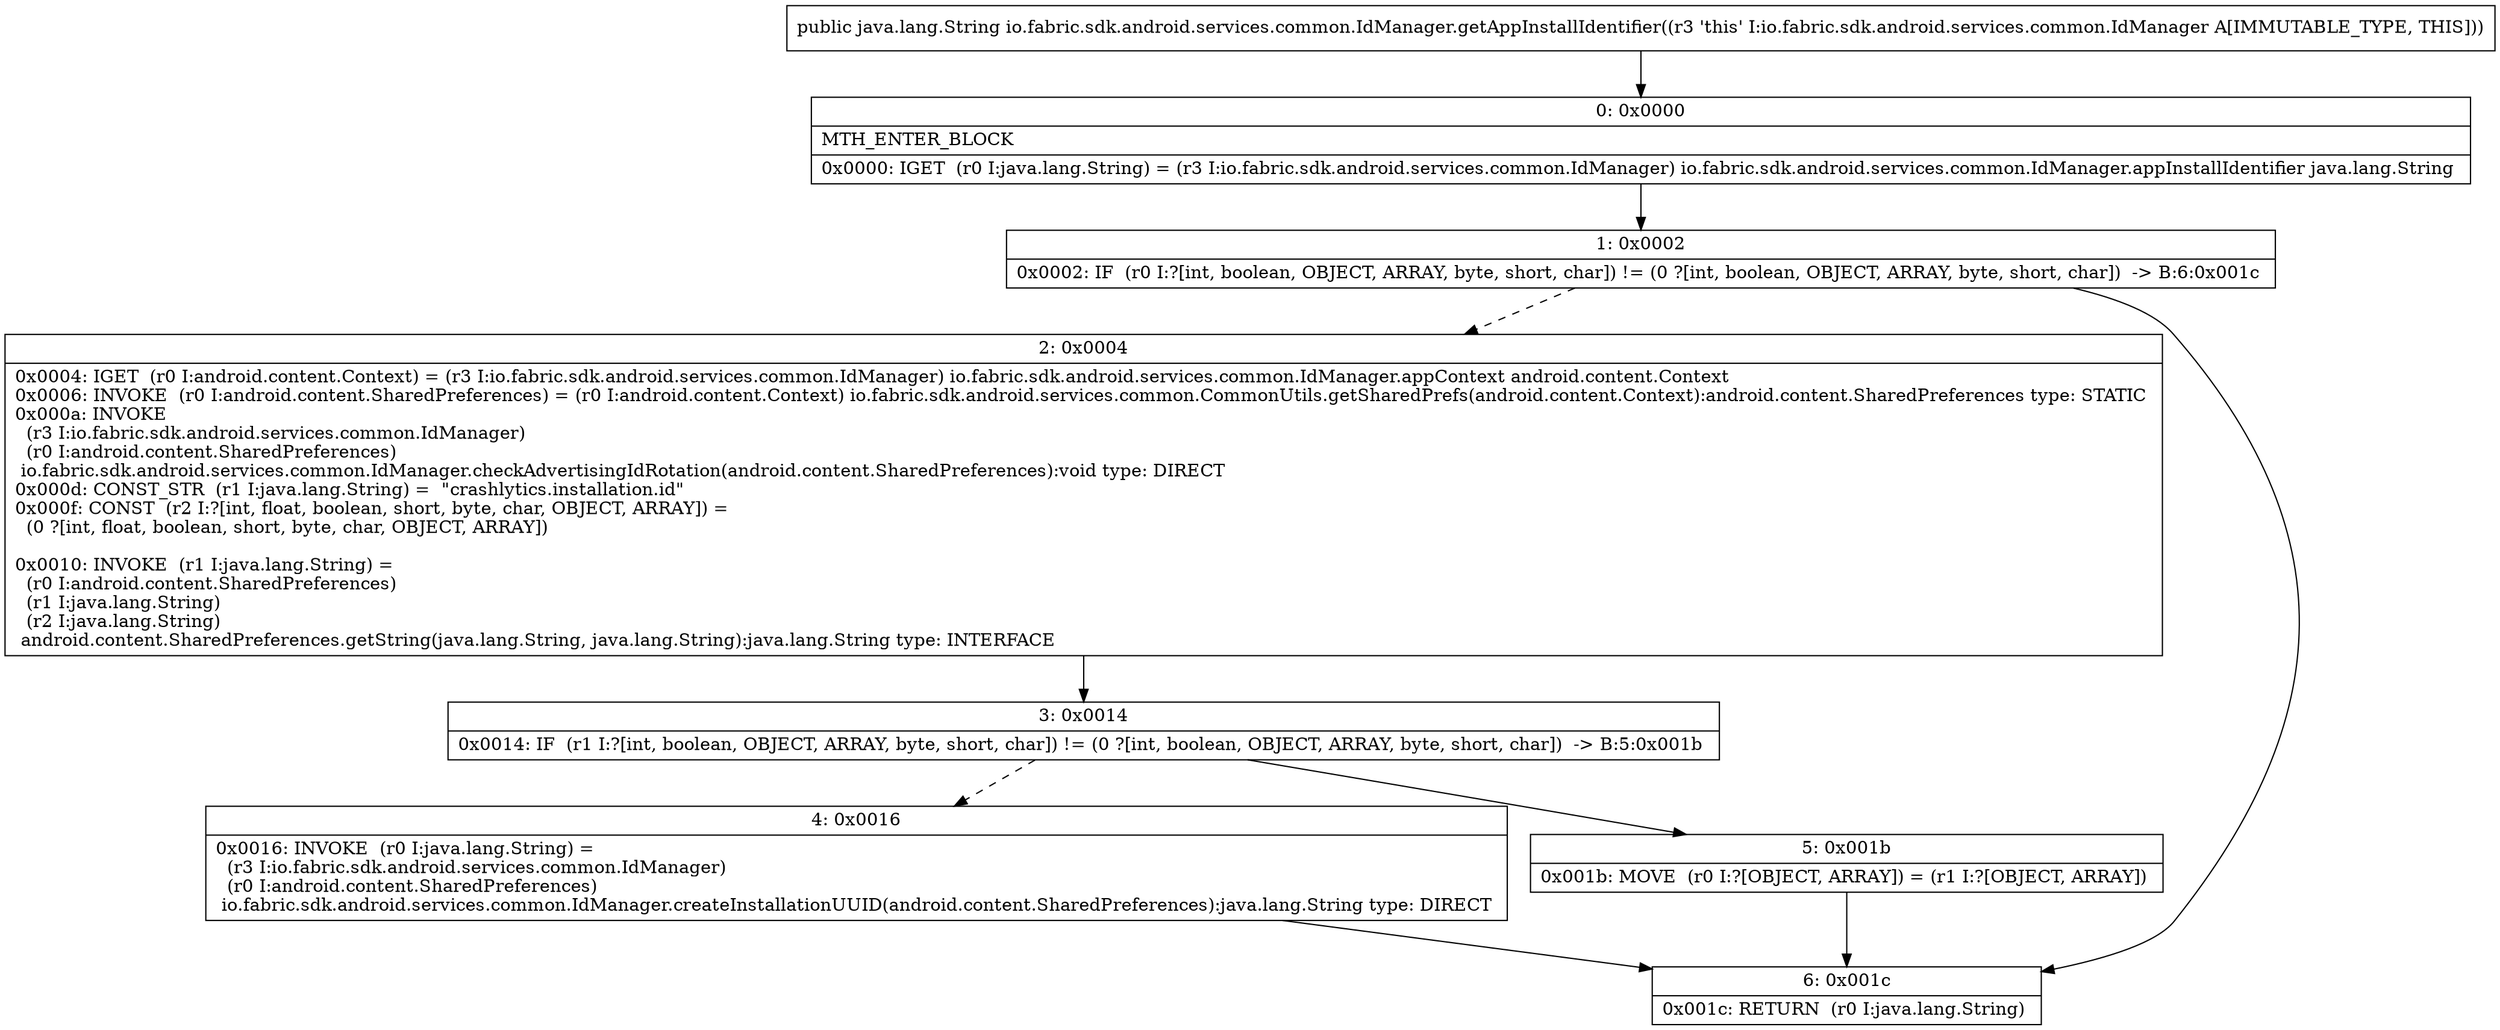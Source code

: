 digraph "CFG forio.fabric.sdk.android.services.common.IdManager.getAppInstallIdentifier()Ljava\/lang\/String;" {
Node_0 [shape=record,label="{0\:\ 0x0000|MTH_ENTER_BLOCK\l|0x0000: IGET  (r0 I:java.lang.String) = (r3 I:io.fabric.sdk.android.services.common.IdManager) io.fabric.sdk.android.services.common.IdManager.appInstallIdentifier java.lang.String \l}"];
Node_1 [shape=record,label="{1\:\ 0x0002|0x0002: IF  (r0 I:?[int, boolean, OBJECT, ARRAY, byte, short, char]) != (0 ?[int, boolean, OBJECT, ARRAY, byte, short, char])  \-\> B:6:0x001c \l}"];
Node_2 [shape=record,label="{2\:\ 0x0004|0x0004: IGET  (r0 I:android.content.Context) = (r3 I:io.fabric.sdk.android.services.common.IdManager) io.fabric.sdk.android.services.common.IdManager.appContext android.content.Context \l0x0006: INVOKE  (r0 I:android.content.SharedPreferences) = (r0 I:android.content.Context) io.fabric.sdk.android.services.common.CommonUtils.getSharedPrefs(android.content.Context):android.content.SharedPreferences type: STATIC \l0x000a: INVOKE  \l  (r3 I:io.fabric.sdk.android.services.common.IdManager)\l  (r0 I:android.content.SharedPreferences)\l io.fabric.sdk.android.services.common.IdManager.checkAdvertisingIdRotation(android.content.SharedPreferences):void type: DIRECT \l0x000d: CONST_STR  (r1 I:java.lang.String) =  \"crashlytics.installation.id\" \l0x000f: CONST  (r2 I:?[int, float, boolean, short, byte, char, OBJECT, ARRAY]) = \l  (0 ?[int, float, boolean, short, byte, char, OBJECT, ARRAY])\l \l0x0010: INVOKE  (r1 I:java.lang.String) = \l  (r0 I:android.content.SharedPreferences)\l  (r1 I:java.lang.String)\l  (r2 I:java.lang.String)\l android.content.SharedPreferences.getString(java.lang.String, java.lang.String):java.lang.String type: INTERFACE \l}"];
Node_3 [shape=record,label="{3\:\ 0x0014|0x0014: IF  (r1 I:?[int, boolean, OBJECT, ARRAY, byte, short, char]) != (0 ?[int, boolean, OBJECT, ARRAY, byte, short, char])  \-\> B:5:0x001b \l}"];
Node_4 [shape=record,label="{4\:\ 0x0016|0x0016: INVOKE  (r0 I:java.lang.String) = \l  (r3 I:io.fabric.sdk.android.services.common.IdManager)\l  (r0 I:android.content.SharedPreferences)\l io.fabric.sdk.android.services.common.IdManager.createInstallationUUID(android.content.SharedPreferences):java.lang.String type: DIRECT \l}"];
Node_5 [shape=record,label="{5\:\ 0x001b|0x001b: MOVE  (r0 I:?[OBJECT, ARRAY]) = (r1 I:?[OBJECT, ARRAY]) \l}"];
Node_6 [shape=record,label="{6\:\ 0x001c|0x001c: RETURN  (r0 I:java.lang.String) \l}"];
MethodNode[shape=record,label="{public java.lang.String io.fabric.sdk.android.services.common.IdManager.getAppInstallIdentifier((r3 'this' I:io.fabric.sdk.android.services.common.IdManager A[IMMUTABLE_TYPE, THIS])) }"];
MethodNode -> Node_0;
Node_0 -> Node_1;
Node_1 -> Node_2[style=dashed];
Node_1 -> Node_6;
Node_2 -> Node_3;
Node_3 -> Node_4[style=dashed];
Node_3 -> Node_5;
Node_4 -> Node_6;
Node_5 -> Node_6;
}

